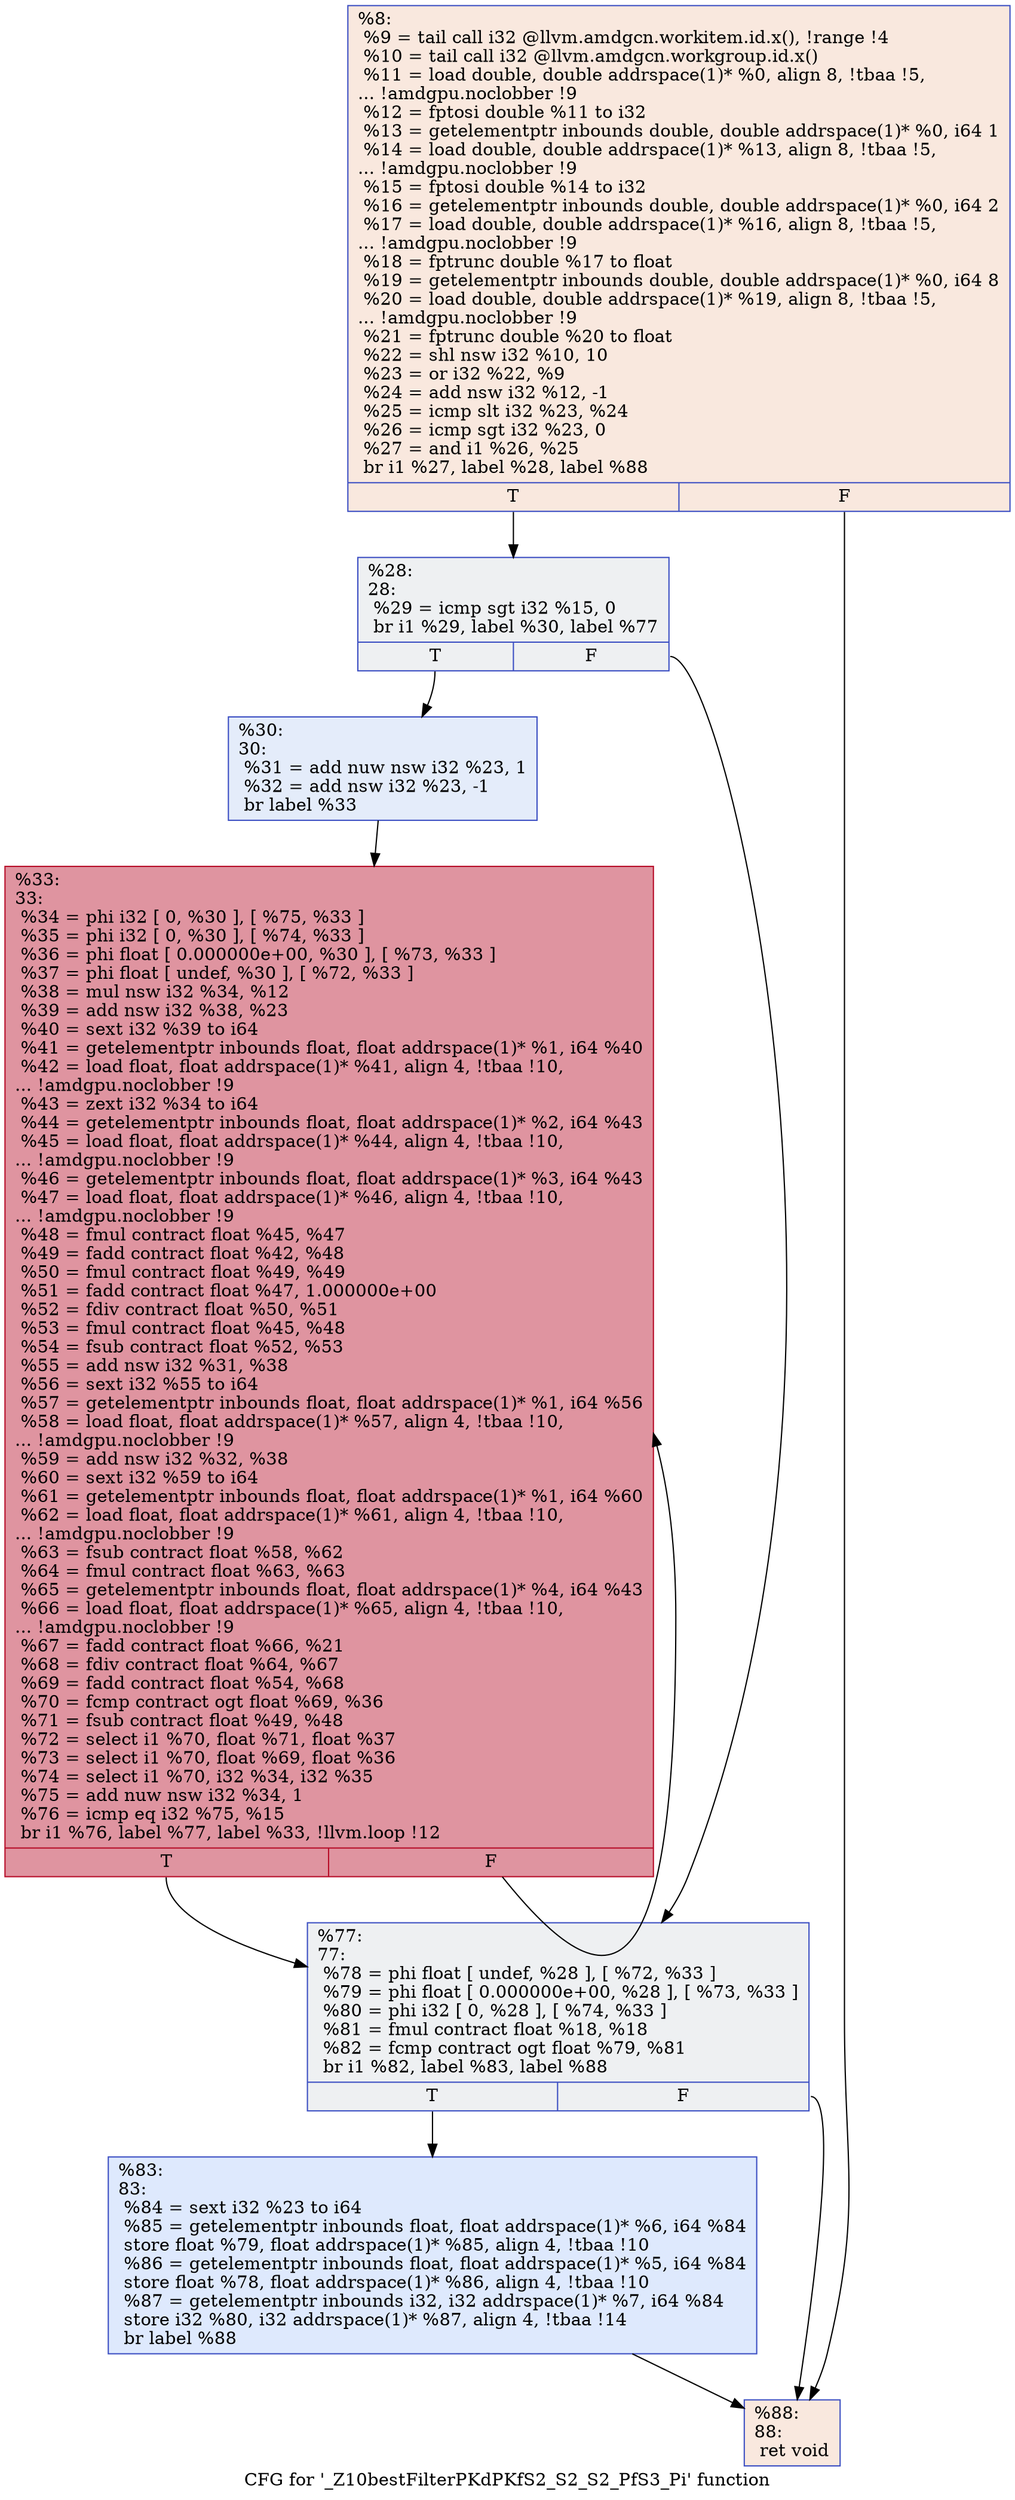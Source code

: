 digraph "CFG for '_Z10bestFilterPKdPKfS2_S2_S2_PfS3_Pi' function" {
	label="CFG for '_Z10bestFilterPKdPKfS2_S2_S2_PfS3_Pi' function";

	Node0x4ecfee0 [shape=record,color="#3d50c3ff", style=filled, fillcolor="#f2cab570",label="{%8:\l  %9 = tail call i32 @llvm.amdgcn.workitem.id.x(), !range !4\l  %10 = tail call i32 @llvm.amdgcn.workgroup.id.x()\l  %11 = load double, double addrspace(1)* %0, align 8, !tbaa !5,\l... !amdgpu.noclobber !9\l  %12 = fptosi double %11 to i32\l  %13 = getelementptr inbounds double, double addrspace(1)* %0, i64 1\l  %14 = load double, double addrspace(1)* %13, align 8, !tbaa !5,\l... !amdgpu.noclobber !9\l  %15 = fptosi double %14 to i32\l  %16 = getelementptr inbounds double, double addrspace(1)* %0, i64 2\l  %17 = load double, double addrspace(1)* %16, align 8, !tbaa !5,\l... !amdgpu.noclobber !9\l  %18 = fptrunc double %17 to float\l  %19 = getelementptr inbounds double, double addrspace(1)* %0, i64 8\l  %20 = load double, double addrspace(1)* %19, align 8, !tbaa !5,\l... !amdgpu.noclobber !9\l  %21 = fptrunc double %20 to float\l  %22 = shl nsw i32 %10, 10\l  %23 = or i32 %22, %9\l  %24 = add nsw i32 %12, -1\l  %25 = icmp slt i32 %23, %24\l  %26 = icmp sgt i32 %23, 0\l  %27 = and i1 %26, %25\l  br i1 %27, label %28, label %88\l|{<s0>T|<s1>F}}"];
	Node0x4ecfee0:s0 -> Node0x4ed2f10;
	Node0x4ecfee0:s1 -> Node0x4ed2fa0;
	Node0x4ed2f10 [shape=record,color="#3d50c3ff", style=filled, fillcolor="#d9dce170",label="{%28:\l28:                                               \l  %29 = icmp sgt i32 %15, 0\l  br i1 %29, label %30, label %77\l|{<s0>T|<s1>F}}"];
	Node0x4ed2f10:s0 -> Node0x4ed3170;
	Node0x4ed2f10:s1 -> Node0x4ed31c0;
	Node0x4ed3170 [shape=record,color="#3d50c3ff", style=filled, fillcolor="#c1d4f470",label="{%30:\l30:                                               \l  %31 = add nuw nsw i32 %23, 1\l  %32 = add nsw i32 %23, -1\l  br label %33\l}"];
	Node0x4ed3170 -> Node0x4ed2770;
	Node0x4ed2770 [shape=record,color="#b70d28ff", style=filled, fillcolor="#b70d2870",label="{%33:\l33:                                               \l  %34 = phi i32 [ 0, %30 ], [ %75, %33 ]\l  %35 = phi i32 [ 0, %30 ], [ %74, %33 ]\l  %36 = phi float [ 0.000000e+00, %30 ], [ %73, %33 ]\l  %37 = phi float [ undef, %30 ], [ %72, %33 ]\l  %38 = mul nsw i32 %34, %12\l  %39 = add nsw i32 %38, %23\l  %40 = sext i32 %39 to i64\l  %41 = getelementptr inbounds float, float addrspace(1)* %1, i64 %40\l  %42 = load float, float addrspace(1)* %41, align 4, !tbaa !10,\l... !amdgpu.noclobber !9\l  %43 = zext i32 %34 to i64\l  %44 = getelementptr inbounds float, float addrspace(1)* %2, i64 %43\l  %45 = load float, float addrspace(1)* %44, align 4, !tbaa !10,\l... !amdgpu.noclobber !9\l  %46 = getelementptr inbounds float, float addrspace(1)* %3, i64 %43\l  %47 = load float, float addrspace(1)* %46, align 4, !tbaa !10,\l... !amdgpu.noclobber !9\l  %48 = fmul contract float %45, %47\l  %49 = fadd contract float %42, %48\l  %50 = fmul contract float %49, %49\l  %51 = fadd contract float %47, 1.000000e+00\l  %52 = fdiv contract float %50, %51\l  %53 = fmul contract float %45, %48\l  %54 = fsub contract float %52, %53\l  %55 = add nsw i32 %31, %38\l  %56 = sext i32 %55 to i64\l  %57 = getelementptr inbounds float, float addrspace(1)* %1, i64 %56\l  %58 = load float, float addrspace(1)* %57, align 4, !tbaa !10,\l... !amdgpu.noclobber !9\l  %59 = add nsw i32 %32, %38\l  %60 = sext i32 %59 to i64\l  %61 = getelementptr inbounds float, float addrspace(1)* %1, i64 %60\l  %62 = load float, float addrspace(1)* %61, align 4, !tbaa !10,\l... !amdgpu.noclobber !9\l  %63 = fsub contract float %58, %62\l  %64 = fmul contract float %63, %63\l  %65 = getelementptr inbounds float, float addrspace(1)* %4, i64 %43\l  %66 = load float, float addrspace(1)* %65, align 4, !tbaa !10,\l... !amdgpu.noclobber !9\l  %67 = fadd contract float %66, %21\l  %68 = fdiv contract float %64, %67\l  %69 = fadd contract float %54, %68\l  %70 = fcmp contract ogt float %69, %36\l  %71 = fsub contract float %49, %48\l  %72 = select i1 %70, float %71, float %37\l  %73 = select i1 %70, float %69, float %36\l  %74 = select i1 %70, i32 %34, i32 %35\l  %75 = add nuw nsw i32 %34, 1\l  %76 = icmp eq i32 %75, %15\l  br i1 %76, label %77, label %33, !llvm.loop !12\l|{<s0>T|<s1>F}}"];
	Node0x4ed2770:s0 -> Node0x4ed31c0;
	Node0x4ed2770:s1 -> Node0x4ed2770;
	Node0x4ed31c0 [shape=record,color="#3d50c3ff", style=filled, fillcolor="#d9dce170",label="{%77:\l77:                                               \l  %78 = phi float [ undef, %28 ], [ %72, %33 ]\l  %79 = phi float [ 0.000000e+00, %28 ], [ %73, %33 ]\l  %80 = phi i32 [ 0, %28 ], [ %74, %33 ]\l  %81 = fmul contract float %18, %18\l  %82 = fcmp contract ogt float %79, %81\l  br i1 %82, label %83, label %88\l|{<s0>T|<s1>F}}"];
	Node0x4ed31c0:s0 -> Node0x4ed6e10;
	Node0x4ed31c0:s1 -> Node0x4ed2fa0;
	Node0x4ed6e10 [shape=record,color="#3d50c3ff", style=filled, fillcolor="#b5cdfa70",label="{%83:\l83:                                               \l  %84 = sext i32 %23 to i64\l  %85 = getelementptr inbounds float, float addrspace(1)* %6, i64 %84\l  store float %79, float addrspace(1)* %85, align 4, !tbaa !10\l  %86 = getelementptr inbounds float, float addrspace(1)* %5, i64 %84\l  store float %78, float addrspace(1)* %86, align 4, !tbaa !10\l  %87 = getelementptr inbounds i32, i32 addrspace(1)* %7, i64 %84\l  store i32 %80, i32 addrspace(1)* %87, align 4, !tbaa !14\l  br label %88\l}"];
	Node0x4ed6e10 -> Node0x4ed2fa0;
	Node0x4ed2fa0 [shape=record,color="#3d50c3ff", style=filled, fillcolor="#f2cab570",label="{%88:\l88:                                               \l  ret void\l}"];
}
